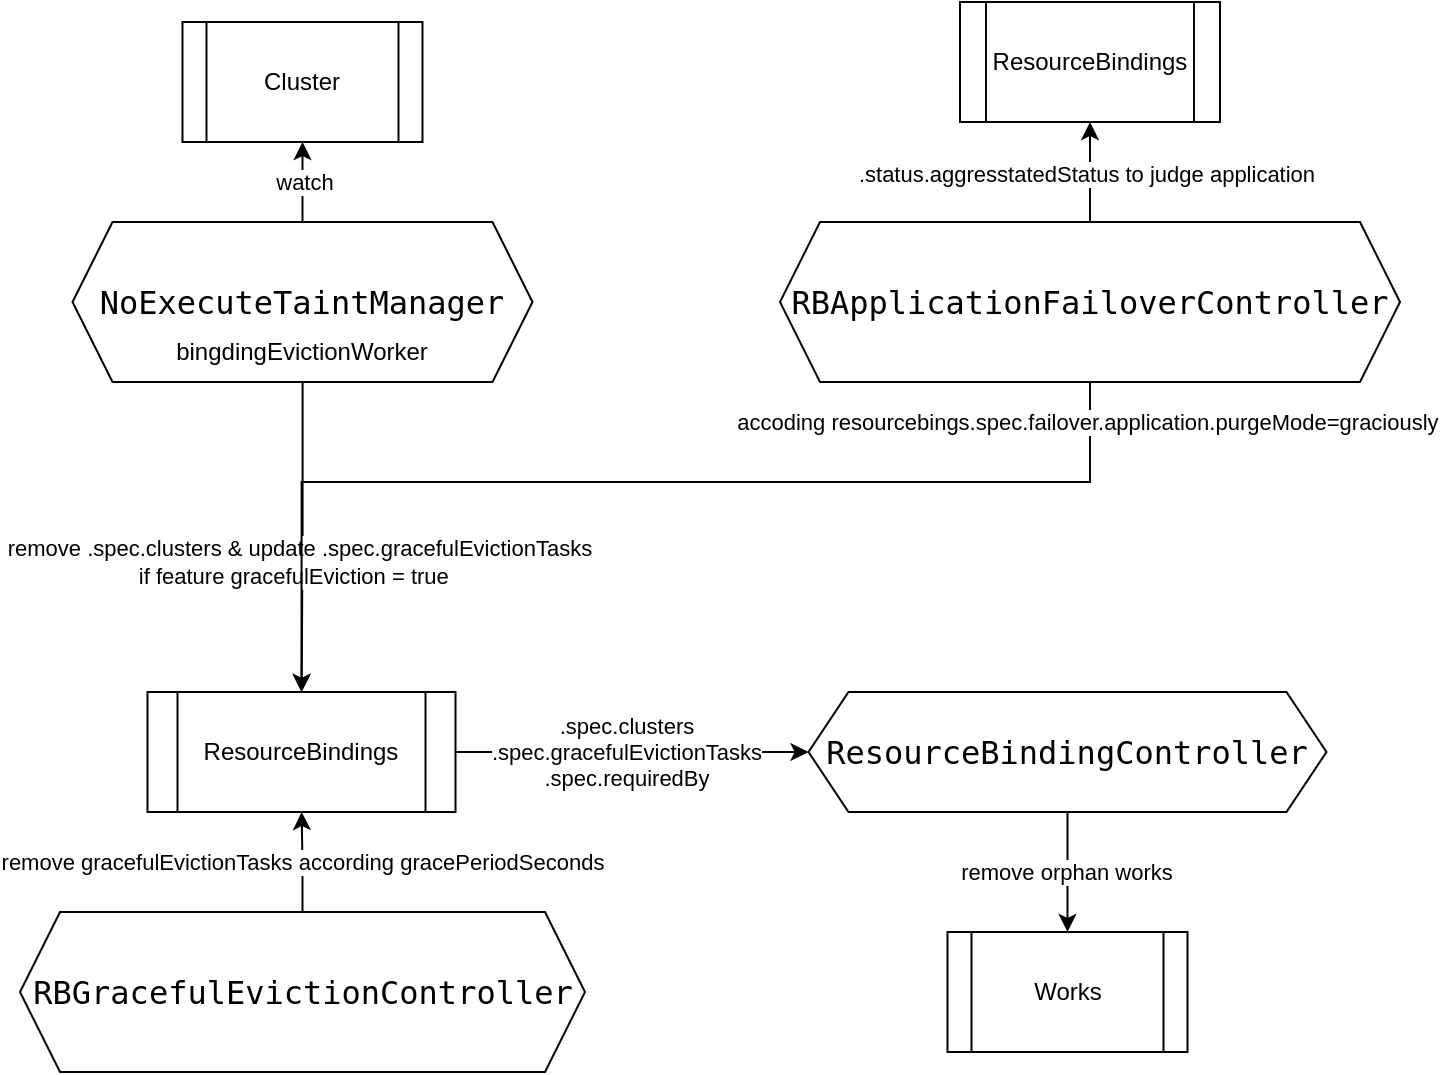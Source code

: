 <mxfile version="24.4.13" type="device">
  <diagram name="第 1 页" id="cK5h48tjVA4PiKqeICYA">
    <mxGraphModel dx="1224" dy="718" grid="1" gridSize="10" guides="1" tooltips="1" connect="1" arrows="1" fold="1" page="1" pageScale="1" pageWidth="827" pageHeight="1169" math="0" shadow="0">
      <root>
        <mxCell id="0" />
        <mxCell id="1" parent="0" />
        <mxCell id="bDnj5kfeAG8dggXIo350-5" value="" style="edgeStyle=orthogonalEdgeStyle;rounded=0;orthogonalLoop=1;jettySize=auto;html=1;" parent="1" source="bDnj5kfeAG8dggXIo350-1" target="bDnj5kfeAG8dggXIo350-2" edge="1">
          <mxGeometry relative="1" as="geometry" />
        </mxCell>
        <mxCell id="bDnj5kfeAG8dggXIo350-6" value="watch" style="edgeLabel;html=1;align=center;verticalAlign=middle;resizable=0;points=[];" parent="bDnj5kfeAG8dggXIo350-5" vertex="1" connectable="0">
          <mxGeometry x="-0.25" y="-1" relative="1" as="geometry">
            <mxPoint x="-1" y="-5" as="offset" />
          </mxGeometry>
        </mxCell>
        <mxCell id="bDnj5kfeAG8dggXIo350-8" value="" style="edgeStyle=orthogonalEdgeStyle;rounded=0;orthogonalLoop=1;jettySize=auto;html=1;" parent="1" source="bDnj5kfeAG8dggXIo350-1" target="bDnj5kfeAG8dggXIo350-7" edge="1">
          <mxGeometry relative="1" as="geometry" />
        </mxCell>
        <mxCell id="bDnj5kfeAG8dggXIo350-11" value="&lt;div&gt;remove .spec.clusters &amp;amp; update .spec.gracefulEvictionTasks&amp;nbsp;&lt;/div&gt;&lt;div&gt;if feature gracefulEviction = true&amp;nbsp; &amp;nbsp;&lt;/div&gt;" style="edgeLabel;html=1;align=center;verticalAlign=middle;resizable=0;points=[];" parent="bDnj5kfeAG8dggXIo350-8" vertex="1" connectable="0">
          <mxGeometry x="0.213" y="2" relative="1" as="geometry">
            <mxPoint x="-2" y="-4" as="offset" />
          </mxGeometry>
        </mxCell>
        <mxCell id="bDnj5kfeAG8dggXIo350-1" value="&lt;div style=&quot;background-color:#ffffff;color:#080808&quot;&gt;&lt;pre style=&quot;font-family:&#39;JetBrains Mono&#39;,monospace;font-size:12.0pt;&quot;&gt;&lt;span style=&quot;color:#000000;&quot;&gt;NoExecuteTaintManager&lt;/span&gt;&lt;/pre&gt;&lt;/div&gt;" style="shape=hexagon;perimeter=hexagonPerimeter2;whiteSpace=wrap;html=1;fixedSize=1;" parent="1" vertex="1">
          <mxGeometry x="66.25" y="130" width="230" height="80" as="geometry" />
        </mxCell>
        <mxCell id="bDnj5kfeAG8dggXIo350-2" value="Cluster" style="shape=process;whiteSpace=wrap;html=1;backgroundOutline=1;" parent="1" vertex="1">
          <mxGeometry x="121.25" y="30" width="120" height="60" as="geometry" />
        </mxCell>
        <mxCell id="bDnj5kfeAG8dggXIo350-22" value="" style="edgeStyle=orthogonalEdgeStyle;rounded=0;orthogonalLoop=1;jettySize=auto;html=1;" parent="1" source="bDnj5kfeAG8dggXIo350-7" target="bDnj5kfeAG8dggXIo350-18" edge="1">
          <mxGeometry relative="1" as="geometry" />
        </mxCell>
        <mxCell id="bDnj5kfeAG8dggXIo350-23" value=".spec.clusters&lt;div&gt;.spec.gracefulEvictionTasks&lt;/div&gt;&lt;div&gt;.spec.requiredBy&lt;/div&gt;" style="edgeLabel;html=1;align=center;verticalAlign=middle;resizable=0;points=[];" parent="bDnj5kfeAG8dggXIo350-22" vertex="1" connectable="0">
          <mxGeometry x="-0.222" y="-1" relative="1" as="geometry">
            <mxPoint x="16" y="-1" as="offset" />
          </mxGeometry>
        </mxCell>
        <mxCell id="bDnj5kfeAG8dggXIo350-7" value="ResourceBindings" style="shape=process;whiteSpace=wrap;html=1;backgroundOutline=1;" parent="1" vertex="1">
          <mxGeometry x="103.75" y="365" width="154" height="60" as="geometry" />
        </mxCell>
        <mxCell id="bDnj5kfeAG8dggXIo350-12" value="bingdingEvictionWorker" style="text;html=1;align=center;verticalAlign=middle;whiteSpace=wrap;rounded=0;" parent="1" vertex="1">
          <mxGeometry x="151.25" y="180" width="60" height="30" as="geometry" />
        </mxCell>
        <mxCell id="bDnj5kfeAG8dggXIo350-15" value="" style="edgeStyle=orthogonalEdgeStyle;rounded=0;orthogonalLoop=1;jettySize=auto;html=1;" parent="1" source="bDnj5kfeAG8dggXIo350-14" target="bDnj5kfeAG8dggXIo350-7" edge="1">
          <mxGeometry relative="1" as="geometry" />
        </mxCell>
        <mxCell id="bDnj5kfeAG8dggXIo350-17" value="remove gracefulEvictionTasks according gracePeriodSeconds" style="edgeLabel;html=1;align=center;verticalAlign=middle;resizable=0;points=[];" parent="bDnj5kfeAG8dggXIo350-15" vertex="1" connectable="0">
          <mxGeometry x="0.013" relative="1" as="geometry">
            <mxPoint as="offset" />
          </mxGeometry>
        </mxCell>
        <mxCell id="bDnj5kfeAG8dggXIo350-14" value="&lt;div style=&quot;background-color:#ffffff;color:#080808&quot;&gt;&lt;pre style=&quot;font-family:&#39;JetBrains Mono&#39;,monospace;font-size:12.0pt;&quot;&gt;&lt;div&gt;&lt;pre style=&quot;font-family:&#39;JetBrains Mono&#39;,monospace;font-size:12.0pt;&quot;&gt;&lt;span style=&quot;color:#000000;&quot;&gt;RBGracefulEvictionController&lt;/span&gt;&lt;/pre&gt;&lt;/div&gt;&lt;/pre&gt;&lt;/div&gt;" style="shape=hexagon;perimeter=hexagonPerimeter2;whiteSpace=wrap;html=1;fixedSize=1;" parent="1" vertex="1">
          <mxGeometry x="40" y="475" width="282.5" height="80" as="geometry" />
        </mxCell>
        <mxCell id="bDnj5kfeAG8dggXIo350-20" value="" style="edgeStyle=orthogonalEdgeStyle;rounded=0;orthogonalLoop=1;jettySize=auto;html=1;" parent="1" source="bDnj5kfeAG8dggXIo350-18" target="bDnj5kfeAG8dggXIo350-19" edge="1">
          <mxGeometry relative="1" as="geometry" />
        </mxCell>
        <mxCell id="bDnj5kfeAG8dggXIo350-21" value="remove orphan works" style="edgeLabel;html=1;align=center;verticalAlign=middle;resizable=0;points=[];" parent="bDnj5kfeAG8dggXIo350-20" vertex="1" connectable="0">
          <mxGeometry y="-1" relative="1" as="geometry">
            <mxPoint as="offset" />
          </mxGeometry>
        </mxCell>
        <mxCell id="bDnj5kfeAG8dggXIo350-18" value="&lt;div style=&quot;background-color:#ffffff;color:#080808&quot;&gt;&lt;pre style=&quot;font-family:&#39;JetBrains Mono&#39;,monospace;font-size:12.0pt;&quot;&gt;&lt;span style=&quot;color:#000000;&quot;&gt;ResourceBindingController&lt;/span&gt;&lt;/pre&gt;&lt;/div&gt;" style="shape=hexagon;perimeter=hexagonPerimeter2;whiteSpace=wrap;html=1;fixedSize=1;" parent="1" vertex="1">
          <mxGeometry x="434.25" y="365" width="259" height="60" as="geometry" />
        </mxCell>
        <mxCell id="bDnj5kfeAG8dggXIo350-19" value="Works" style="shape=process;whiteSpace=wrap;html=1;backgroundOutline=1;" parent="1" vertex="1">
          <mxGeometry x="503.75" y="485" width="120" height="60" as="geometry" />
        </mxCell>
        <mxCell id="iSt92CevIWTVHTcuLfJ_-1" value="" style="edgeStyle=orthogonalEdgeStyle;rounded=0;orthogonalLoop=1;jettySize=auto;html=1;" parent="1" source="iSt92CevIWTVHTcuLfJ_-3" target="iSt92CevIWTVHTcuLfJ_-4" edge="1">
          <mxGeometry relative="1" as="geometry" />
        </mxCell>
        <mxCell id="iSt92CevIWTVHTcuLfJ_-2" value=".status.aggresstatedStatus to judge application" style="edgeLabel;html=1;align=center;verticalAlign=middle;resizable=0;points=[];" parent="iSt92CevIWTVHTcuLfJ_-1" vertex="1" connectable="0">
          <mxGeometry x="-0.029" y="2" relative="1" as="geometry">
            <mxPoint as="offset" />
          </mxGeometry>
        </mxCell>
        <mxCell id="iSt92CevIWTVHTcuLfJ_-5" style="edgeStyle=orthogonalEdgeStyle;rounded=0;orthogonalLoop=1;jettySize=auto;html=1;entryX=0.5;entryY=0;entryDx=0;entryDy=0;exitX=0.5;exitY=1;exitDx=0;exitDy=0;" parent="1" source="iSt92CevIWTVHTcuLfJ_-3" target="bDnj5kfeAG8dggXIo350-7" edge="1">
          <mxGeometry relative="1" as="geometry">
            <Array as="points">
              <mxPoint x="575" y="260" />
              <mxPoint x="181" y="260" />
            </Array>
          </mxGeometry>
        </mxCell>
        <mxCell id="fAdyjyWjYPuN3LFDOQ8e-1" value="accoding resourcebings.spec.failover.application.purgeMode=graciously&amp;nbsp;" style="edgeLabel;html=1;align=center;verticalAlign=middle;resizable=0;points=[];" parent="iSt92CevIWTVHTcuLfJ_-5" vertex="1" connectable="0">
          <mxGeometry x="-0.45" y="3" relative="1" as="geometry">
            <mxPoint x="101" y="-33" as="offset" />
          </mxGeometry>
        </mxCell>
        <mxCell id="iSt92CevIWTVHTcuLfJ_-3" value="&lt;div style=&quot;background-color:#ffffff;color:#080808&quot;&gt;&lt;pre style=&quot;font-family:&#39;JetBrains Mono&#39;,monospace;font-size:12.0pt;&quot;&gt;&lt;span style=&quot;color:#000000;&quot;&gt;RBApplicationFailoverController&lt;/span&gt;&lt;/pre&gt;&lt;/div&gt;" style="shape=hexagon;perimeter=hexagonPerimeter2;whiteSpace=wrap;html=1;fixedSize=1;" parent="1" vertex="1">
          <mxGeometry x="420" y="130" width="310" height="80" as="geometry" />
        </mxCell>
        <mxCell id="iSt92CevIWTVHTcuLfJ_-4" value="ResourceBindings" style="shape=process;whiteSpace=wrap;html=1;backgroundOutline=1;" parent="1" vertex="1">
          <mxGeometry x="510" y="20" width="130" height="60" as="geometry" />
        </mxCell>
      </root>
    </mxGraphModel>
  </diagram>
</mxfile>
